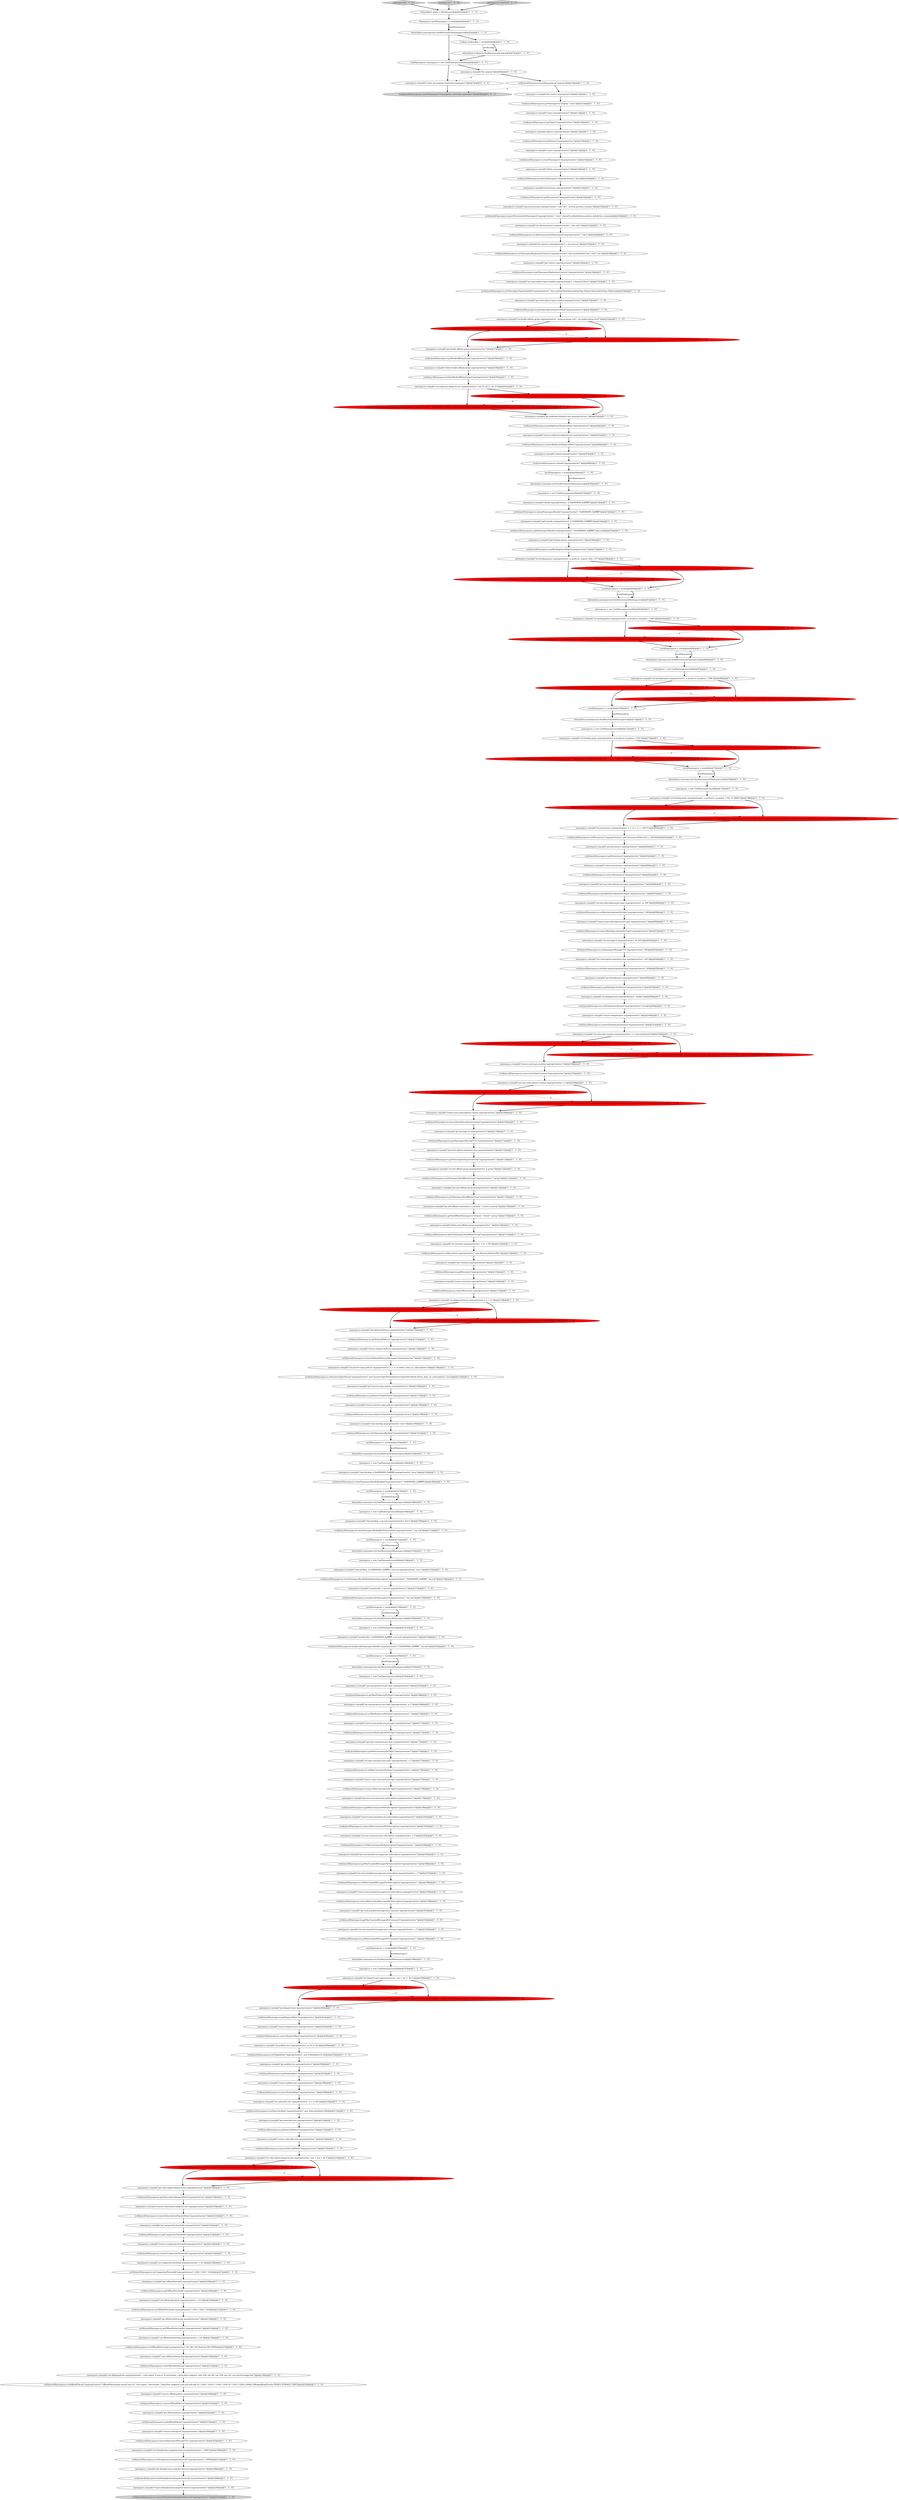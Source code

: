 digraph {
231 [style = filled, label = "verify(mockNamespaces).setCompactionThreshold(\"myprop/clust/ns1\",1024 * 1024 * 1024)@@@227@@@['1', '1', '0']", fillcolor = white, shape = ellipse image = "AAA0AAABBB1BBB"];
61 [style = filled, label = "verify(mockNamespaces).setAutoTopicCreation(\"myprop/clust/ns1\",new AutoTopicCreationOverride(true,TopicType.NON_PARTITIONED.toString(),null))@@@103@@@['1', '0', '0']", fillcolor = red, shape = ellipse image = "AAA1AAABBB1BBB"];
264 [style = filled, label = "verify(mockNamespaces).createNamespace(\"my-prop/my-cluster/my-namespace\")@@@8@@@['0', '0', '1']", fillcolor = lightgray, shape = ellipse image = "AAA0AAABBB3BBB"];
48 [style = filled, label = "verify(mockNamespaces).setBacklogQuota(\"myprop/clust/ns1\",new BacklogQuota(10 * 1024 * 1024,RetentionPolicy.producer_exception))@@@69@@@['1', '0', '0']", fillcolor = red, shape = ellipse image = "AAA1AAABBB1BBB"];
11 [style = filled, label = "verify(mockNamespaces).getMaxConsumersPerTopic(\"myprop/clust/ns1\")@@@174@@@['1', '1', '0']", fillcolor = white, shape = ellipse image = "AAA0AAABBB1BBB"];
112 [style = filled, label = "mockNamespaces = mock()@@@195@@@['1', '1', '0']", fillcolor = white, shape = ellipse image = "AAA0AAABBB1BBB"];
85 [style = filled, label = "namespaces.run(split(\"split-bundle myprop/clust/ns1 -b 0x00000000_0xffffffff\"))@@@54@@@['1', '1', '0']", fillcolor = white, shape = ellipse image = "AAA0AAABBB1BBB"];
185 [style = filled, label = "verify(mockNamespaces).getMaxConsumersPerSubscription(\"myprop/clust/ns1\")@@@180@@@['1', '1', '0']", fillcolor = white, shape = ellipse image = "AAA0AAABBB1BBB"];
132 [style = filled, label = "namespaces.run(split(\"set-deduplication myprop/clust/ns1 --enable\"))@@@98@@@['1', '1', '0']", fillcolor = white, shape = ellipse image = "AAA0AAABBB1BBB"];
32 [style = filled, label = "verify(mockNamespaces).setDispatchRate(\"myprop/clust/ns1\",new DispatchRate(-1,-1,2))@@@199@@@['1', '0', '0']", fillcolor = red, shape = ellipse image = "AAA1AAABBB1BBB"];
164 [style = filled, label = "namespaces = new CmdNamespaces(null)@@@149@@@['1', '1', '0']", fillcolor = white, shape = ellipse image = "AAA0AAABBB1BBB"];
222 [style = filled, label = "verify(mockNamespaces).getReplicatorDispatchRate(\"myprop/clust/ns1\")@@@44@@@['1', '1', '0']", fillcolor = white, shape = ellipse image = "AAA0AAABBB1BBB"];
220 [style = filled, label = "when(admin.namespaces()).thenReturn(mockNamespaces)@@@165@@@['1', '1', '0']", fillcolor = white, shape = ellipse image = "AAA0AAABBB1BBB"];
257 [style = filled, label = "verify(mockNamespaces).setBacklogQuota(\"myprop/clust/ns1\",BacklogQuota.builder().limitSize(10).retentionPolicy(RetentionPolicy.producer_request_hold).build())@@@59@@@['0', '1', '0']", fillcolor = red, shape = ellipse image = "AAA1AAABBB2BBB"];
107 [style = filled, label = "verify(mockNamespaces).getSubscribeRate(\"myprop/clust/ns1\")@@@213@@@['1', '1', '0']", fillcolor = white, shape = ellipse image = "AAA0AAABBB1BBB"];
201 [style = filled, label = "verify(mockNamespaces).setBookieAffinityGroup(\"myprop/clust/ns1\",new BookieAffinityGroupData(\"test1\",\"test2\"))@@@36@@@['1', '0', '0']", fillcolor = red, shape = ellipse image = "AAA1AAABBB1BBB"];
54 [style = filled, label = "namespaces.run(split(\"set-max-consumers-per-subscription myprop/clust/ns1 -c 3\"))@@@183@@@['1', '1', '0']", fillcolor = white, shape = ellipse image = "AAA0AAABBB1BBB"];
15 [style = filled, label = "namespaces = new CmdNamespaces(null)@@@166@@@['1', '1', '0']", fillcolor = white, shape = ellipse image = "AAA0AAABBB1BBB"];
131 [style = filled, label = "verify(mockNamespaces).setDeduplicationStatus(\"myprop/clust/ns1\",true)@@@99@@@['1', '1', '0']", fillcolor = white, shape = ellipse image = "AAA0AAABBB1BBB"];
70 [style = filled, label = "verify(mockNamespaces).getBacklogQuotaMap(\"myprop/clust/ns1\")@@@57@@@['1', '1', '0']", fillcolor = white, shape = ellipse image = "AAA0AAABBB1BBB"];
251 [style = filled, label = "verify(mockNamespaces).setBacklogQuota(\"myprop/clust/ns1\",BacklogQuota.builder().limitSize(10L * 1024 * 1024 * 1024).retentionPolicy(RetentionPolicy.producer_exception).build())@@@74@@@['0', '1', '0']", fillcolor = red, shape = ellipse image = "AAA1AAABBB2BBB"];
22 [style = filled, label = "when(admin.namespaces()).thenReturn(mockNamespaces)@@@148@@@['1', '1', '0']", fillcolor = white, shape = ellipse image = "AAA0AAABBB1BBB"];
227 [style = filled, label = "namespaces.run(split(\"unload myprop/clust/ns1\"))@@@47@@@['1', '1', '0']", fillcolor = white, shape = ellipse image = "AAA0AAABBB1BBB"];
236 [style = filled, label = "namespaces.run(split(\"remove-subscribe-rate myprop/clust/ns1\"))@@@214@@@['1', '1', '0']", fillcolor = white, shape = ellipse image = "AAA0AAABBB1BBB"];
181 [style = filled, label = "verify(mockNamespaces).getRetention(\"myprop/clust/ns1\")@@@125@@@['1', '1', '0']", fillcolor = white, shape = ellipse image = "AAA0AAABBB1BBB"];
49 [style = filled, label = "namespaces.run(split(\"clear-backlog -s my-sub myprop/clust/ns1 -force\"))@@@150@@@['1', '1', '0']", fillcolor = white, shape = ellipse image = "AAA0AAABBB1BBB"];
111 [style = filled, label = "namespaces.run(split(\"remove-max-producers-per-topic myprop/clust/ns1\"))@@@171@@@['1', '1', '0']", fillcolor = white, shape = ellipse image = "AAA0AAABBB1BBB"];
223 [style = filled, label = "namespaces.run(split(\"get-retention myprop/clust/ns1\"))@@@124@@@['1', '1', '0']", fillcolor = white, shape = ellipse image = "AAA0AAABBB1BBB"];
235 [style = filled, label = "namespaces = new CmdNamespaces(null)@@@197@@@['1', '1', '0']", fillcolor = white, shape = ellipse image = "AAA0AAABBB1BBB"];
240 [style = filled, label = "verify(mockNamespaces).getNamespaceReplicationClusters(\"myprop/clust/ns1\")@@@30@@@['1', '1', '0']", fillcolor = white, shape = ellipse image = "AAA0AAABBB1BBB"];
64 [style = filled, label = "namespaces.run(split(\"remove-retention myprop/clust/ns1\"))@@@126@@@['1', '1', '0']", fillcolor = white, shape = ellipse image = "AAA0AAABBB1BBB"];
38 [style = filled, label = "verify(mockNamespaces).getCompactionThreshold(\"myprop/clust/ns1\")@@@223@@@['1', '1', '0']", fillcolor = white, shape = ellipse image = "AAA0AAABBB1BBB"];
62 [style = filled, label = "when(admin.namespaces()).thenReturn(mockNamespaces)@@@143@@@['1', '1', '0']", fillcolor = white, shape = ellipse image = "AAA0AAABBB1BBB"];
161 [style = filled, label = "namespaces.run(split(\"remove-max-subscriptions-per-topic myprop/clust/ns1\"))@@@90@@@['1', '1', '0']", fillcolor = white, shape = ellipse image = "AAA0AAABBB1BBB"];
152 [style = filled, label = "verify(mockNamespaces).unsubscribeNamespace(\"myprop/clust/ns1\",\"my-sub\")@@@158@@@['1', '1', '0']", fillcolor = white, shape = ellipse image = "AAA0AAABBB1BBB"];
209 [style = filled, label = "verify(mockNamespaces).removeSubscriptionDispatchRate(\"myprop/clust/ns1\")@@@221@@@['1', '1', '0']", fillcolor = white, shape = ellipse image = "AAA0AAABBB1BBB"];
249 [style = filled, label = "mockNamespaces = mock()@@@49@@@['1', '1', '0']", fillcolor = white, shape = ellipse image = "AAA0AAABBB1BBB"];
108 [style = filled, label = "verify(mockNamespaces).clearNamespaceBundleBacklogForSubscription(\"myprop/clust/ns1\",\"0x80000000_0xffffffff\",\"my-sub\")@@@156@@@['1', '1', '0']", fillcolor = white, shape = ellipse image = "AAA0AAABBB1BBB"];
121 [style = filled, label = "namespaces = new CmdNamespaces(null)@@@154@@@['1', '1', '0']", fillcolor = white, shape = ellipse image = "AAA0AAABBB1BBB"];
40 [style = filled, label = "namespaces.run(split(\"remove-persistence myprop/clust/ns1\"))@@@84@@@['1', '1', '0']", fillcolor = white, shape = ellipse image = "AAA0AAABBB1BBB"];
27 [style = filled, label = "verify(mockNamespaces).getInactiveTopicPolicies(\"myprop/clust/ns1\")@@@137@@@['1', '1', '0']", fillcolor = white, shape = ellipse image = "AAA0AAABBB1BBB"];
169 [style = filled, label = "verify(mockNamespaces).removeAutoTopicCreation(\"myprop/clust/ns1\")@@@105@@@['1', '1', '0']", fillcolor = white, shape = ellipse image = "AAA0AAABBB1BBB"];
114 [style = filled, label = "verify(mockNamespaces).setOffloadDeleteLag(\"myprop/clust/ns1\",24 * 60 * 60,TimeUnit.SECONDS)@@@235@@@['1', '1', '0']", fillcolor = white, shape = ellipse image = "AAA0AAABBB1BBB"];
34 [style = filled, label = "verify(mockNamespaces).getMaxUnackedMessagesPerConsumer(\"myprop/clust/ns1\")@@@192@@@['1', '1', '0']", fillcolor = white, shape = ellipse image = "AAA0AAABBB1BBB"];
56 [style = filled, label = "namespaces.run(split(\"permissions myprop/clust/ns1\"))@@@21@@@['1', '1', '0']", fillcolor = white, shape = ellipse image = "AAA0AAABBB1BBB"];
28 [style = filled, label = "namespaces.run(split(\"get-delayed-delivery myprop/clust/ns1\"))@@@130@@@['1', '1', '0']", fillcolor = white, shape = ellipse image = "AAA0AAABBB1BBB"];
162 [style = filled, label = "verify(mockNamespaces).getPersistence(\"myprop/clust/ns1\")@@@83@@@['1', '1', '0']", fillcolor = white, shape = ellipse image = "AAA0AAABBB1BBB"];
46 [style = filled, label = "verify(mockNamespaces).getAntiAffinityNamespaces(\"dummy\",\"cluster\",\"group\")@@@119@@@['1', '1', '0']", fillcolor = white, shape = ellipse image = "AAA0AAABBB1BBB"];
165 [style = filled, label = "verify(mockNamespaces).getOffloadDeleteLagMs(\"myprop/clust/ns1\")@@@233@@@['1', '1', '0']", fillcolor = white, shape = ellipse image = "AAA0AAABBB1BBB"];
224 [style = filled, label = "namespaces.run(split(\"set-dispatch-rate myprop/clust/ns1 -md -1 -bd -1 -dt 2\"))@@@198@@@['1', '1', '0']", fillcolor = white, shape = ellipse image = "AAA0AAABBB1BBB"];
31 [style = filled, label = "namespaces.run(split(\"get-publish-rate myprop/clust/ns1\"))@@@206@@@['1', '1', '0']", fillcolor = white, shape = ellipse image = "AAA0AAABBB1BBB"];
5 [style = filled, label = "namespaces.run(split(\"set-anti-affinity-group myprop/clust/ns1 -g group\"))@@@114@@@['1', '1', '0']", fillcolor = white, shape = ellipse image = "AAA0AAABBB1BBB"];
53 [style = filled, label = "namespaces.run(split(\"set-offload-threshold myprop/clust/ns1 -s 1G\"))@@@230@@@['1', '1', '0']", fillcolor = white, shape = ellipse image = "AAA0AAABBB1BBB"];
136 [style = filled, label = "namespaces.run(split(\"set-max-consumers-per-topic myprop/clust/ns1 -c 2\"))@@@175@@@['1', '1', '0']", fillcolor = white, shape = ellipse image = "AAA0AAABBB1BBB"];
189 [style = filled, label = "namespaces.run(split(\"delete-bookie-affinity-group myprop/clust/ns1\"))@@@39@@@['1', '1', '0']", fillcolor = white, shape = ellipse image = "AAA0AAABBB1BBB"];
202 [style = filled, label = "namespaces.run(split(\"get-anti-affinity-namespaces -p dummy -c cluster -g group\"))@@@118@@@['1', '1', '0']", fillcolor = white, shape = ellipse image = "AAA0AAABBB1BBB"];
66 [style = filled, label = "namespaces.run(split(\"clear-backlog myprop/clust/ns1 -force\"))@@@140@@@['1', '1', '0']", fillcolor = white, shape = ellipse image = "AAA0AAABBB1BBB"];
184 [style = filled, label = "namespaces.run(split(\"set-offload-deletion-lag myprop/clust/ns1 -l 1d\"))@@@234@@@['1', '1', '0']", fillcolor = white, shape = ellipse image = "AAA0AAABBB1BBB"];
197 [style = filled, label = "namespaces.run(split(\"unload myprop/clust/ns1 -b 0x80000000_0xffffffff\"))@@@52@@@['1', '1', '0']", fillcolor = white, shape = ellipse image = "AAA0AAABBB1BBB"];
101 [style = filled, label = "when(admin.namespaces()).thenReturn(mockNamespaces)@@@196@@@['1', '1', '0']", fillcolor = white, shape = ellipse image = "AAA0AAABBB1BBB"];
199 [style = filled, label = "namespaces = new CmdNamespaces(null)@@@161@@@['1', '1', '0']", fillcolor = white, shape = ellipse image = "AAA0AAABBB1BBB"];
208 [style = filled, label = "namespaces.run(split(\"set-retention myprop/clust/ns1 -t 1h -s 1M\"))@@@122@@@['1', '1', '0']", fillcolor = white, shape = ellipse image = "AAA0AAABBB1BBB"];
47 [style = filled, label = "verify(mockNamespaces).setInactiveTopicPolicies(\"myprop/clust/ns1\",new InactiveTopicPolicies(InactiveTopicDeleteMode.delete_when_no_subscriptions,1,true))@@@135@@@['1', '1', '0']", fillcolor = white, shape = ellipse image = "AAA0AAABBB1BBB"];
129 [style = filled, label = "namespaces.run(split(\"set-compaction-threshold myprop/clust/ns1 -t 1G\"))@@@226@@@['1', '1', '0']", fillcolor = white, shape = ellipse image = "AAA0AAABBB1BBB"];
186 [style = filled, label = "namespaces.run(split(\"remove-offload-policies myprop/clust/ns1\"))@@@240@@@['1', '1', '0']", fillcolor = white, shape = ellipse image = "AAA0AAABBB1BBB"];
212 [style = filled, label = "namespaces.run(split(\"unsubscribe -s my-sub myprop/clust/ns1\"))@@@157@@@['1', '1', '0']", fillcolor = white, shape = ellipse image = "AAA0AAABBB1BBB"];
172 [style = filled, label = "mockNamespaces = mock()@@@147@@@['1', '1', '0']", fillcolor = white, shape = ellipse image = "AAA0AAABBB1BBB"];
175 [style = filled, label = "namespaces.run(split(\"get-inactive-topic-policies myprop/clust/ns1\"))@@@136@@@['1', '1', '0']", fillcolor = white, shape = ellipse image = "AAA0AAABBB1BBB"];
242 [style = filled, label = "verify(mockNamespaces).setAutoSubscriptionCreation(\"myprop/clust/ns1\",new AutoSubscriptionCreationOverride(true))@@@107@@@['1', '0', '0']", fillcolor = red, shape = ellipse image = "AAA1AAABBB1BBB"];
265 [style = filled, label = "namespaces.run(split(\"create my-prop/my-cluster/my-namespace\"))@@@7@@@['0', '0', '1']", fillcolor = white, shape = ellipse image = "AAA0AAABBB3BBB"];
118 [style = filled, label = "namespaces.run(split(\"set-backlog-quota myprop/clust/ns1 -p producer_exception -l 10K\"))@@@63@@@['1', '1', '0']", fillcolor = white, shape = ellipse image = "AAA0AAABBB1BBB"];
205 [style = filled, label = "verify(mockNamespaces).getBookieAffinityGroup(\"myprop/clust/ns1\")@@@38@@@['1', '1', '0']", fillcolor = white, shape = ellipse image = "AAA0AAABBB1BBB"];
170 [style = filled, label = "namespaces.run(split(\"list-cluster myprop/clust\"))@@@11@@@['1', '1', '0']", fillcolor = white, shape = ellipse image = "AAA0AAABBB1BBB"];
2 [style = filled, label = "verify(mockNamespaces).getSubscriptionDispatchRate(\"myprop/clust/ns1\")@@@219@@@['1', '1', '0']", fillcolor = white, shape = ellipse image = "AAA0AAABBB1BBB"];
193 [style = filled, label = "namespaces.run(split(\"revoke-permission myprop/clust/ns1 --role role1\"))@@@25@@@['1', '1', '0']", fillcolor = white, shape = ellipse image = "AAA0AAABBB1BBB"];
39 [style = filled, label = "namespaces = new CmdNamespaces(null)@@@72@@@['1', '1', '0']", fillcolor = white, shape = ellipse image = "AAA0AAABBB1BBB"];
122 [style = filled, label = "verify(mockNamespaces).setSubscribeRate(\"myprop/clust/ns1\",new SubscribeRate(2,60))@@@211@@@['1', '1', '0']", fillcolor = white, shape = ellipse image = "AAA0AAABBB1BBB"];
215 [style = filled, label = "verify(mockNamespaces).getOffloadPolicies(\"myprop/clust/ns1\")@@@243@@@['1', '1', '0']", fillcolor = white, shape = ellipse image = "AAA0AAABBB1BBB"];
219 [style = filled, label = "namespaces.run(split(\"get-subscription-dispatch-rate myprop/clust/ns1\"))@@@218@@@['1', '1', '0']", fillcolor = white, shape = ellipse image = "AAA0AAABBB1BBB"];
149 [style = filled, label = "verify(mockNamespaces).clearNamespaceBacklogForSubscription(\"myprop/clust/ns1\",\"my-sub\")@@@151@@@['1', '1', '0']", fillcolor = white, shape = ellipse image = "AAA0AAABBB1BBB"];
74 [style = filled, label = "namespaces.run(split(\"set-auto-subscription-creation myprop/clust/ns1 -e\"))@@@106@@@['1', '1', '0']", fillcolor = white, shape = ellipse image = "AAA0AAABBB1BBB"];
120 [style = filled, label = "namespaces.run(split(\"delete-anti-affinity-group myprop/clust/ns1 \"))@@@120@@@['1', '1', '0']", fillcolor = white, shape = ellipse image = "AAA0AAABBB1BBB"];
43 [style = filled, label = "verify(mockNamespaces).removePublishRate(\"myprop/clust/ns1\")@@@209@@@['1', '1', '0']", fillcolor = white, shape = ellipse image = "AAA0AAABBB1BBB"];
158 [style = filled, label = "namespaces.run(split(\"set-subscription-types-enabled myprop/clust/ns1 -t Shared,Failover\"))@@@31@@@['1', '1', '0']", fillcolor = white, shape = ellipse image = "AAA0AAABBB1BBB"];
179 [style = filled, label = "verify(mockNamespaces).clearNamespaceBacklog(\"myprop/clust/ns1\")@@@141@@@['1', '1', '0']", fillcolor = white, shape = ellipse image = "AAA0AAABBB1BBB"];
180 [style = filled, label = "namespaces.run(split(\"create myprop/clust/ns1\"))@@@17@@@['1', '1', '0']", fillcolor = white, shape = ellipse image = "AAA0AAABBB1BBB"];
244 [style = filled, label = "namespaces.run(split(\"set-replicator-dispatch-rate myprop/clust/ns1 -md 10 -bd 11 -dt 12\"))@@@41@@@['1', '1', '0']", fillcolor = white, shape = ellipse image = "AAA0AAABBB1BBB"];
148 [style = filled, label = "verify(mockNamespaces).getDispatchRate(\"myprop/clust/ns1\")@@@201@@@['1', '1', '0']", fillcolor = white, shape = ellipse image = "AAA0AAABBB1BBB"];
69 [style = filled, label = "namespaces.run(split(\"clear-offload-deletion-lag myprop/clust/ns1\"))@@@236@@@['1', '1', '0']", fillcolor = white, shape = ellipse image = "AAA0AAABBB1BBB"];
95 [style = filled, label = "namespaces.run(split(\"remove-compaction-threshold myprop/clust/ns1\"))@@@224@@@['1', '1', '0']", fillcolor = white, shape = ellipse image = "AAA0AAABBB1BBB"];
150 [style = filled, label = "verify(mockNamespaces).getOffloadThreshold(\"myprop/clust/ns1\")@@@229@@@['1', '1', '0']", fillcolor = white, shape = ellipse image = "AAA0AAABBB1BBB"];
98 [style = filled, label = "namespaces.run(split(\"set-publish-rate myprop/clust/ns1 -m 10 -b 20\"))@@@204@@@['1', '1', '0']", fillcolor = white, shape = ellipse image = "AAA0AAABBB1BBB"];
256 [style = filled, label = "namespaces['0', '1', '0']", fillcolor = lightgray, shape = diamond image = "AAA0AAABBB2BBB"];
96 [style = filled, label = "namespaces.run(split(\"get-message-ttl myprop/clust/ns1\"))@@@110@@@['1', '1', '0']", fillcolor = white, shape = ellipse image = "AAA0AAABBB1BBB"];
247 [style = filled, label = "namespaces.run(split(\"set-backlog-quota myprop/clust/ns1 -p producer_request_hold -l 10\"))@@@58@@@['1', '1', '0']", fillcolor = white, shape = ellipse image = "AAA0AAABBB1BBB"];
127 [style = filled, label = "verify(mockNamespaces).removeDeduplicationSnapshotInterval(\"myprop/clust/ns1\")@@@251@@@['1', '1', '0']", fillcolor = lightgray, shape = ellipse image = "AAA0AAABBB1BBB"];
233 [style = filled, label = "mockNamespaces = mock()@@@75@@@['1', '1', '0']", fillcolor = white, shape = ellipse image = "AAA0AAABBB1BBB"];
123 [style = filled, label = "verify(mockNamespaces).setSubscriptionTypesEnabled(\"myprop/clust/ns1\",Sets.newHashSet(SubscriptionType.Shared,SubscriptionType.Failover))@@@32@@@['1', '1', '0']", fillcolor = white, shape = ellipse image = "AAA0AAABBB1BBB"];
221 [style = filled, label = "verify(mockNamespaces).setMaxUnackedMessagesPerSubscription(\"myprop/clust/ns1\",3)@@@188@@@['1', '1', '0']", fillcolor = white, shape = ellipse image = "AAA0AAABBB1BBB"];
84 [style = filled, label = "namespaces.run(split(\"get-offload-threshold myprop/clust/ns1\"))@@@228@@@['1', '1', '0']", fillcolor = white, shape = ellipse image = "AAA0AAABBB1BBB"];
237 [style = filled, label = "namespaces.run(split(\"set-backlog-quota myprop/clust/ns1 -p producer_exception -l 10G -lt 10000\"))@@@78@@@['1', '1', '0']", fillcolor = white, shape = ellipse image = "AAA0AAABBB1BBB"];
248 [style = filled, label = "verify(mockNamespaces).setSubscriptionDispatchRate(\"myprop/clust/ns1\",new DispatchRate(-1,-1,2))@@@217@@@['1', '0', '0']", fillcolor = red, shape = ellipse image = "AAA1AAABBB1BBB"];
171 [style = filled, label = "verify(mockNamespaces).getTopics(\"myprop/clust/ns1\")@@@14@@@['1', '1', '0']", fillcolor = white, shape = ellipse image = "AAA0AAABBB1BBB"];
13 [style = filled, label = "verify(mockNamespaces).removeReplicatorDispatchRate(\"myprop/clust/ns1\")@@@46@@@['1', '1', '0']", fillcolor = white, shape = ellipse image = "AAA0AAABBB1BBB"];
65 [style = filled, label = "namespaces.run(split(\"set-inactive-topic-policies myprop/clust/ns1 -e -t 1s -m delete_when_no_subscriptions\"))@@@134@@@['1', '1', '0']", fillcolor = white, shape = ellipse image = "AAA0AAABBB1BBB"];
261 [style = filled, label = "verify(mockNamespaces).setReplicatorDispatchRate(\"myprop/clust/ns1\",DispatchRate.builder().dispatchThrottlingRateInMsg(10).dispatchThrottlingRateInByte(11).ratePeriodInSecond(12).build())@@@42@@@['0', '1', '0']", fillcolor = red, shape = ellipse image = "AAA1AAABBB2BBB"];
151 [style = filled, label = "when(admin.namespaces()).thenReturn(mockNamespaces)@@@66@@@['1', '1', '0']", fillcolor = white, shape = ellipse image = "AAA0AAABBB1BBB"];
37 [style = filled, label = "verify(mockNamespaces).unsubscribeNamespaceBundle(\"myprop/clust/ns1\",\"0x80000000_0xffffffff\",\"my-sub\")@@@163@@@['1', '1', '0']", fillcolor = white, shape = ellipse image = "AAA0AAABBB1BBB"];
100 [style = filled, label = "namespaces.run(split(\"set-subscription-expiration-time myprop/clust/ns1 -t 60\"))@@@94@@@['1', '1', '0']", fillcolor = white, shape = ellipse image = "AAA0AAABBB1BBB"];
126 [style = filled, label = "namespaces.run(split(\"get-offload-policies myprop/clust/ns1\"))@@@242@@@['1', '1', '0']", fillcolor = white, shape = ellipse image = "AAA0AAABBB1BBB"];
194 [style = filled, label = "mockNamespaces = mock()@@@65@@@['1', '1', '0']", fillcolor = white, shape = ellipse image = "AAA0AAABBB1BBB"];
125 [style = filled, label = "namespaces.run(split(\"set-max-subscriptions-per-topic myprop/clust/ns1 -m 300\"))@@@88@@@['1', '1', '0']", fillcolor = white, shape = ellipse image = "AAA0AAABBB1BBB"];
225 [style = filled, label = "namespaces.run(split(\"set-backlog-quota myprop/clust/ns1 -p producer_exception -l 10G\"))@@@73@@@['1', '1', '0']", fillcolor = white, shape = ellipse image = "AAA0AAABBB1BBB"];
163 [style = filled, label = "namespaces.run(split(\"set-bookie-affinity-group myprop/clust/ns1 --primary-group test1 --secondary-group test2\"))@@@35@@@['1', '1', '0']", fillcolor = white, shape = ellipse image = "AAA0AAABBB1BBB"];
259 [style = filled, label = "verify(mockNamespaces).setBacklogQuota(\"myprop/clust/ns1\",BacklogQuota.builder().limitSize(10 * 1024 * 1024).retentionPolicy(RetentionPolicy.producer_exception).build())@@@69@@@['0', '1', '0']", fillcolor = red, shape = ellipse image = "AAA1AAABBB2BBB"];
6 [style = filled, label = "verify(mockNamespaces).clearOffloadDeleteLag(\"myprop/clust/ns1\")@@@237@@@['1', '1', '0']", fillcolor = white, shape = ellipse image = "AAA0AAABBB1BBB"];
159 [style = filled, label = "namespaces.run(split(\"get-anti-affinity-group myprop/clust/ns1\"))@@@116@@@['1', '1', '0']", fillcolor = white, shape = ellipse image = "AAA0AAABBB1BBB"];
153 [style = filled, label = "namespaces.run(split(\"set-deduplication-snapshot-interval myprop/clust/ns1 -i 1000\"))@@@246@@@['1', '1', '0']", fillcolor = white, shape = ellipse image = "AAA0AAABBB1BBB"];
183 [style = filled, label = "namespaces.run(split(\"get-max-unacked-messages-per-consumer myprop/clust/ns1\"))@@@191@@@['1', '1', '0']", fillcolor = white, shape = ellipse image = "AAA0AAABBB1BBB"];
203 [style = filled, label = "verify(mockNamespaces).setMaxConsumersPerSubscription(\"myprop/clust/ns1\",3)@@@184@@@['1', '1', '0']", fillcolor = white, shape = ellipse image = "AAA0AAABBB1BBB"];
59 [style = filled, label = "namespaces.run(split(\"grant-permission myprop/clust/ns1 --role role1 --actions produce,consume\"))@@@23@@@['1', '1', '0']", fillcolor = white, shape = ellipse image = "AAA0AAABBB1BBB"];
166 [style = filled, label = "verify(mockNamespaces).removeDispatchRate(\"myprop/clust/ns1\")@@@203@@@['1', '1', '0']", fillcolor = white, shape = ellipse image = "AAA0AAABBB1BBB"];
63 [style = filled, label = "verify(mockNamespaces).getPublishRate(\"myprop/clust/ns1\")@@@207@@@['1', '1', '0']", fillcolor = white, shape = ellipse image = "AAA0AAABBB1BBB"];
81 [style = filled, label = "namespaces.run(split(\"remove-message-ttl myprop/clust/ns1\"))@@@244@@@['1', '1', '0']", fillcolor = white, shape = ellipse image = "AAA0AAABBB1BBB"];
173 [style = filled, label = "namespaces.run(split(\"get-replicator-dispatch-rate myprop/clust/ns1\"))@@@43@@@['1', '1', '0']", fillcolor = white, shape = ellipse image = "AAA0AAABBB1BBB"];
196 [style = filled, label = "verify(mockNamespaces).setMaxConsumersPerTopic(\"myprop/clust/ns1\",2)@@@176@@@['1', '1', '0']", fillcolor = white, shape = ellipse image = "AAA0AAABBB1BBB"];
73 [style = filled, label = "verify(mockNamespaces).getPolicies(\"myprop/clust/ns1\")@@@16@@@['1', '1', '0']", fillcolor = white, shape = ellipse image = "AAA0AAABBB1BBB"];
190 [style = filled, label = "verify(mockNamespaces).setDelayedDeliveryMessages(\"myprop/clust/ns1\",new DelayedDeliveryPolicies(1000,true))@@@129@@@['1', '0', '0']", fillcolor = red, shape = ellipse image = "AAA1AAABBB1BBB"];
207 [style = filled, label = "verify(mockNamespaces).setPersistence(\"myprop/clust/ns1\",new PersistencePolicies(2,1,1,100.0d))@@@81@@@['1', '1', '0']", fillcolor = white, shape = ellipse image = "AAA0AAABBB1BBB"];
115 [style = filled, label = "namespaces.run(split(\"get-dispatch-rate myprop/clust/ns1\"))@@@200@@@['1', '1', '0']", fillcolor = white, shape = ellipse image = "AAA0AAABBB1BBB"];
3 [style = filled, label = "namespaces.run(split(\"get-max-unacked-messages-per-subscription myprop/clust/ns1\"))@@@185@@@['1', '1', '0']", fillcolor = white, shape = ellipse image = "AAA0AAABBB1BBB"];
113 [style = filled, label = "namespaces.run(split(\"get-offload-deletion-lag myprop/clust/ns1\"))@@@232@@@['1', '1', '0']", fillcolor = white, shape = ellipse image = "AAA0AAABBB1BBB"];
252 [style = filled, label = "verify(mockNamespaces).setAutoSubscriptionCreation(\"myprop/clust/ns1\",AutoSubscriptionCreationOverride.builder().allowAutoSubscriptionCreation(true).build())@@@107@@@['0', '1', '0']", fillcolor = red, shape = ellipse image = "AAA1AAABBB2BBB"];
187 [style = filled, label = "namespaces = new CmdNamespaces(null)@@@51@@@['1', '1', '0']", fillcolor = white, shape = ellipse image = "AAA0AAABBB1BBB"];
60 [style = filled, label = "verify(mockNamespaces).getDeduplicationStatus(\"myprop/clust/ns1\")@@@97@@@['1', '1', '0']", fillcolor = white, shape = ellipse image = "AAA0AAABBB1BBB"];
78 [style = filled, label = "namespaces.run(split(\"set-subscription-dispatch-rate myprop/clust/ns1 -md -1 -bd -1 -dt 2\"))@@@216@@@['1', '1', '0']", fillcolor = white, shape = ellipse image = "AAA0AAABBB1BBB"];
55 [style = filled, label = "when(admin.namespaces()).thenReturn(mockNamespaces)@@@153@@@['1', '1', '0']", fillcolor = white, shape = ellipse image = "AAA0AAABBB1BBB"];
134 [style = filled, label = "namespaces['1', '0', '0']", fillcolor = lightgray, shape = diamond image = "AAA0AAABBB1BBB"];
19 [style = filled, label = "verify(mockNamespaces).getMaxSubscriptionsPerTopic(\"myprop/clust/ns1\")@@@87@@@['1', '1', '0']", fillcolor = white, shape = ellipse image = "AAA0AAABBB1BBB"];
87 [style = filled, label = "verify(mockNamespaces).removeOffloadPolicies(\"myprop/clust/ns1\")@@@241@@@['1', '1', '0']", fillcolor = white, shape = ellipse image = "AAA0AAABBB1BBB"];
263 [style = filled, label = "namespacesCreateV1['0', '0', '1']", fillcolor = lightgray, shape = diamond image = "AAA0AAABBB3BBB"];
228 [style = filled, label = "namespaces.run(split(\"set-message-ttl myprop/clust/ns1 -ttl 300\"))@@@92@@@['1', '1', '0']", fillcolor = white, shape = ellipse image = "AAA0AAABBB1BBB"];
21 [style = filled, label = "verify(mockNamespaces).setBacklogQuota(\"myprop/clust/ns1\",new BacklogQuota(10l * 1024 * 1024 * 1024,10000,RetentionPolicy.producer_exception))@@@79@@@['1', '0', '0']", fillcolor = red, shape = ellipse image = "AAA1AAABBB1BBB"];
210 [style = filled, label = "namespaces.run(split(\"remove-deduplication-snapshot-interval myprop/clust/ns1\"))@@@250@@@['1', '1', '0']", fillcolor = white, shape = ellipse image = "AAA0AAABBB1BBB"];
45 [style = filled, label = "mockNamespaces = mock()@@@70@@@['1', '1', '0']", fillcolor = white, shape = ellipse image = "AAA0AAABBB1BBB"];
229 [style = filled, label = "when(admin.namespaces()).thenReturn(mockNamespaces)@@@50@@@['1', '1', '0']", fillcolor = white, shape = ellipse image = "AAA0AAABBB1BBB"];
135 [style = filled, label = "verify(mockNamespaces).setSubscriptionExpirationTime(\"myprop/clust/ns1\",60)@@@95@@@['1', '1', '0']", fillcolor = white, shape = ellipse image = "AAA0AAABBB1BBB"];
91 [style = filled, label = "namespaces.run(split(\"get-max-consumers-per-topic myprop/clust/ns1\"))@@@173@@@['1', '1', '0']", fillcolor = white, shape = ellipse image = "AAA0AAABBB1BBB"];
36 [style = filled, label = "verify(mockNamespaces).getMaxProducersPerTopic(\"myprop/clust/ns1\")@@@168@@@['1', '1', '0']", fillcolor = white, shape = ellipse image = "AAA0AAABBB1BBB"];
139 [style = filled, label = "namespaces.run(split(\"policies myprop/clust/ns1\"))@@@15@@@['1', '1', '0']", fillcolor = white, shape = ellipse image = "AAA0AAABBB1BBB"];
89 [style = filled, label = "verify(mockNamespaces).deleteNamespaceAntiAffinityGroup(\"myprop/clust/ns1\")@@@121@@@['1', '1', '0']", fillcolor = white, shape = ellipse image = "AAA0AAABBB1BBB"];
238 [style = filled, label = "verify(mockNamespaces).removeMaxSubscriptionsPerTopic(\"myprop/clust/ns1\")@@@91@@@['1', '1', '0']", fillcolor = white, shape = ellipse image = "AAA0AAABBB1BBB"];
204 [style = filled, label = "verify(mockNamespaces).getNamespaceAntiAffinityGroup(\"myprop/clust/ns1\")@@@117@@@['1', '1', '0']", fillcolor = white, shape = ellipse image = "AAA0AAABBB1BBB"];
93 [style = filled, label = "verify(mockNamespaces).getNamespaces(\"myprop\",\"clust\")@@@12@@@['1', '1', '0']", fillcolor = white, shape = ellipse image = "AAA0AAABBB1BBB"];
104 [style = filled, label = "namespaces = new CmdNamespaces(null)@@@144@@@['1', '1', '0']", fillcolor = white, shape = ellipse image = "AAA0AAABBB1BBB"];
75 [style = filled, label = "namespaces.run(split(\"remove-publish-rate myprop/clust/ns1\"))@@@208@@@['1', '1', '0']", fillcolor = white, shape = ellipse image = "AAA0AAABBB1BBB"];
8 [style = filled, label = "verify(mockNamespaces).setRetention(\"myprop/clust/ns1\",new RetentionPolicies(60,1))@@@123@@@['1', '1', '0']", fillcolor = white, shape = ellipse image = "AAA0AAABBB1BBB"];
72 [style = filled, label = "namespaces.run(split(\"get-persistence myprop/clust/ns1\"))@@@82@@@['1', '1', '0']", fillcolor = white, shape = ellipse image = "AAA0AAABBB1BBB"];
7 [style = filled, label = "namespaces.run(split(\"set-auto-topic-creation myprop/clust/ns1 -e -t non-partitioned\"))@@@102@@@['1', '1', '0']", fillcolor = white, shape = ellipse image = "AAA0AAABBB1BBB"];
1 [style = filled, label = "namespaces.run(split(\"get-max-subscriptions-per-topic myprop/clust/ns1\"))@@@86@@@['1', '1', '0']", fillcolor = white, shape = ellipse image = "AAA0AAABBB1BBB"];
144 [style = filled, label = "namespaces.run(split(\"get-deduplication myprop/clust/ns1\"))@@@96@@@['1', '1', '0']", fillcolor = white, shape = ellipse image = "AAA0AAABBB1BBB"];
29 [style = filled, label = "namespaces.run(split(\"set-clusters myprop/clust/ns1 -c use,usw,usc\"))@@@27@@@['1', '1', '0']", fillcolor = white, shape = ellipse image = "AAA0AAABBB1BBB"];
255 [style = filled, label = "verify(mockNamespaces).setBacklogQuota(\"myprop/clust/ns1\",BacklogQuota.builder().limitSize(10 * 1024).retentionPolicy(RetentionPolicy.producer_exception).build())@@@64@@@['0', '1', '0']", fillcolor = red, shape = ellipse image = "AAA1AAABBB2BBB"];
262 [style = filled, label = "verify(mockNamespaces).setBacklogQuota(\"myprop/clust/ns1\",BacklogQuota.builder().limitSize(10l * 1024 * 1024 * 1024).limitTime(10000).retentionPolicy(RetentionPolicy.producer_exception).build())@@@79@@@['0', '1', '0']", fillcolor = red, shape = ellipse image = "AAA1AAABBB2BBB"];
99 [style = filled, label = "namespaces.run(split(\"get-subscription-expiration-time myprop/clust/ns1\"))@@@112@@@['1', '1', '0']", fillcolor = white, shape = ellipse image = "AAA0AAABBB1BBB"];
57 [style = filled, label = "verify(mockNamespaces).setNamespaceMessageTTL(\"myprop/clust/ns1\",300)@@@93@@@['1', '1', '0']", fillcolor = white, shape = ellipse image = "AAA0AAABBB1BBB"];
103 [style = filled, label = "verify(mockNamespaces).unload(\"myprop/clust/ns1\")@@@48@@@['1', '1', '0']", fillcolor = white, shape = ellipse image = "AAA0AAABBB1BBB"];
44 [style = filled, label = "namespaces.run(split(\"remove-subscription-dispatch-rate myprop/clust/ns1\"))@@@220@@@['1', '1', '0']", fillcolor = white, shape = ellipse image = "AAA0AAABBB1BBB"];
258 [style = filled, label = "verify(mockNamespaces).setDelayedDeliveryMessages(\"myprop/clust/ns1\",DelayedDeliveryPolicies.builder().tickTime(1000).active(true).build())@@@129@@@['0', '1', '0']", fillcolor = red, shape = ellipse image = "AAA1AAABBB2BBB"];
110 [style = filled, label = "namespaces.run(split(\"set-persistence myprop/clust/ns1 -e 2 -w 1 -a 1 -r 100.0\"))@@@80@@@['1', '1', '0']", fillcolor = white, shape = ellipse image = "AAA0AAABBB1BBB"];
30 [style = filled, label = "CmdNamespaces namespaces = new CmdNamespaces(null)@@@6@@@['1', '1', '1']", fillcolor = white, shape = ellipse image = "AAA0AAABBB1BBB"];
119 [style = filled, label = "when(admin.namespaces()).thenReturn(mockNamespaces)@@@71@@@['1', '1', '0']", fillcolor = white, shape = ellipse image = "AAA0AAABBB1BBB"];
182 [style = filled, label = "namespaces.run(split(\"get-clusters myprop/clust/ns1\"))@@@29@@@['1', '1', '0']", fillcolor = white, shape = ellipse image = "AAA0AAABBB1BBB"];
213 [style = filled, label = "namespaces.run(split(\"set-offload-policies myprop/clust/ns1 -r test-region -d aws-s3 -b test-bucket -e http://test.endpoint -mbs 32M -rbs 5M -oat 10M -oae 10s -orp tiered-storage-first\"))@@@238@@@['1', '1', '0']", fillcolor = white, shape = ellipse image = "AAA0AAABBB1BBB"];
77 [style = filled, label = "namespaces.run(split(\"set-max-unacked-messages-per-consumer myprop/clust/ns1 -c 3\"))@@@193@@@['1', '1', '0']", fillcolor = white, shape = ellipse image = "AAA0AAABBB1BBB"];
12 [style = filled, label = "verify(mockNamespaces).createNamespace(\"myprop/clust/ns1\")@@@18@@@['1', '1', '0']", fillcolor = white, shape = ellipse image = "AAA0AAABBB1BBB"];
41 [style = filled, label = "namespaces.run(split(\"remove-auto-subscription-creation myprop/clust/ns1\"))@@@108@@@['1', '1', '0']", fillcolor = white, shape = ellipse image = "AAA0AAABBB1BBB"];
42 [style = filled, label = "verify(mockNamespaces).setReplicatorDispatchRate(\"myprop/clust/ns1\",new DispatchRate(10,11,12))@@@42@@@['1', '0', '0']", fillcolor = red, shape = ellipse image = "AAA1AAABBB1BBB"];
156 [style = filled, label = "when(admin.namespaces()).thenReturn(mockNamespaces)@@@61@@@['1', '1', '0']", fillcolor = white, shape = ellipse image = "AAA0AAABBB1BBB"];
124 [style = filled, label = "verify(mockNamespaces).removeMaxProducersPerTopic(\"myprop/clust/ns1\")@@@172@@@['1', '1', '0']", fillcolor = white, shape = ellipse image = "AAA0AAABBB1BBB"];
4 [style = filled, label = "namespaces = new CmdNamespaces(null)@@@67@@@['1', '1', '0']", fillcolor = white, shape = ellipse image = "AAA0AAABBB1BBB"];
167 [style = filled, label = "namespaces.run(split(\"remove-dispatch-rate myprop/clust/ns1\"))@@@202@@@['1', '1', '0']", fillcolor = white, shape = ellipse image = "AAA0AAABBB1BBB"];
218 [style = filled, label = "mockNamespaces = mock()@@@60@@@['1', '1', '0']", fillcolor = white, shape = ellipse image = "AAA0AAABBB1BBB"];
102 [style = filled, label = "verify(mockNamespaces).grantPermissionOnNamespace(\"myprop/clust/ns1\",\"role1\",EnumSet.of(AuthAction.produce,AuthAction.consume))@@@24@@@['1', '1', '0']", fillcolor = white, shape = ellipse image = "AAA0AAABBB1BBB"];
232 [style = filled, label = "verify(mockNamespaces).setBacklogQuota(\"myprop/clust/ns1\",new BacklogQuota(10,RetentionPolicy.producer_request_hold))@@@59@@@['1', '0', '0']", fillcolor = red, shape = ellipse image = "AAA1AAABBB1BBB"];
116 [style = filled, label = "verify(mockNamespaces).deleteNamespace(\"myprop/clust/ns1\",false)@@@20@@@['1', '1', '0']", fillcolor = white, shape = ellipse image = "AAA0AAABBB1BBB"];
138 [style = filled, label = "namespaces.run(split(\"get-subscription-types-enabled myprop/clust/ns1\"))@@@33@@@['1', '1', '0']", fillcolor = white, shape = ellipse image = "AAA0AAABBB1BBB"];
83 [style = filled, label = "namespaces.run(split(\"get-max-consumers-per-subscription myprop/clust/ns1\"))@@@179@@@['1', '1', '0']", fillcolor = white, shape = ellipse image = "AAA0AAABBB1BBB"];
226 [style = filled, label = "verify(mockNamespaces).splitNamespaceBundle(\"myprop/clust/ns1\",\"0x00000000_0xffffffff\",false,null)@@@55@@@['1', '1', '0']", fillcolor = white, shape = ellipse image = "AAA0AAABBB1BBB"];
0 [style = filled, label = "mockNamespaces = mock()@@@142@@@['1', '1', '0']", fillcolor = white, shape = ellipse image = "AAA0AAABBB1BBB"];
168 [style = filled, label = "namespaces.run(split(\"remove-replicator-dispatch-rate myprop/clust/ns1\"))@@@45@@@['1', '1', '0']", fillcolor = white, shape = ellipse image = "AAA0AAABBB1BBB"];
35 [style = filled, label = "verify(mockNamespaces).setBacklogQuota(\"myprop/clust/ns1\",new BacklogQuota(10 * 1024,RetentionPolicy.producer_exception))@@@64@@@['1', '0', '0']", fillcolor = red, shape = ellipse image = "AAA1AAABBB1BBB"];
145 [style = filled, label = "verify(mockNamespaces).removeNamespaceMessageTTL(\"myprop/clust/ns1\")@@@245@@@['1', '1', '0']", fillcolor = white, shape = ellipse image = "AAA0AAABBB1BBB"];
191 [style = filled, label = "verify(mockNamespaces).setNamespaceAntiAffinityGroup(\"myprop/clust/ns1\",\"group\")@@@115@@@['1', '1', '0']", fillcolor = white, shape = ellipse image = "AAA0AAABBB1BBB"];
147 [style = filled, label = "namespaces.run(split(\"remove-max-consumers-per-topic myprop/clust/ns1\"))@@@177@@@['1', '1', '0']", fillcolor = white, shape = ellipse image = "AAA0AAABBB1BBB"];
80 [style = filled, label = "verify(mockNamespaces).revokePermissionsOnNamespace(\"myprop/clust/ns1\",\"role1\")@@@26@@@['1', '1', '0']", fillcolor = white, shape = ellipse image = "AAA0AAABBB1BBB"];
234 [style = filled, label = "verify(mockNamespaces).setPublishRate(\"myprop/clust/ns1\",new PublishRate(10,20))@@@205@@@['1', '1', '0']", fillcolor = white, shape = ellipse image = "AAA0AAABBB1BBB"];
241 [style = filled, label = "namespaces.run(split(\"clear-backlog -b 0x80000000_0xffffffff myprop/clust/ns1 -force\"))@@@145@@@['1', '1', '0']", fillcolor = white, shape = ellipse image = "AAA0AAABBB1BBB"];
230 [style = filled, label = "verify(mockNamespaces).getPermissions(\"myprop/clust/ns1\")@@@22@@@['1', '1', '0']", fillcolor = white, shape = ellipse image = "AAA0AAABBB1BBB"];
25 [style = filled, label = "namespaces.run(split(\"remove-deduplication myprop/clust/ns1\"))@@@100@@@['1', '1', '0']", fillcolor = white, shape = ellipse image = "AAA0AAABBB1BBB"];
140 [style = filled, label = "namespaces.run(split(\"get-backlog-quotas myprop/clust/ns1\"))@@@56@@@['1', '1', '0']", fillcolor = white, shape = ellipse image = "AAA0AAABBB1BBB"];
245 [style = filled, label = "verify(mockNamespaces).removeAutoSubscriptionCreation(\"myprop/clust/ns1\")@@@109@@@['1', '1', '0']", fillcolor = white, shape = ellipse image = "AAA0AAABBB1BBB"];
82 [style = filled, label = "namespaces.run(split(\"set-max-producers-per-topic myprop/clust/ns1 -p 1\"))@@@169@@@['1', '1', '0']", fillcolor = white, shape = ellipse image = "AAA0AAABBB1BBB"];
79 [style = filled, label = "namespaces.run(split(\"get-bookie-affinity-group myprop/clust/ns1\"))@@@37@@@['1', '1', '0']", fillcolor = white, shape = ellipse image = "AAA0AAABBB1BBB"];
176 [style = filled, label = "verify(mockNamespaces).removeCompactionThreshold(\"myprop/clust/ns1\")@@@225@@@['1', '1', '0']", fillcolor = white, shape = ellipse image = "AAA0AAABBB1BBB"];
51 [style = filled, label = "verify(mockNamespaces).setDeduplicationSnapshotInterval(\"myprop/clust/ns1\",1000)@@@247@@@['1', '1', '0']", fillcolor = white, shape = ellipse image = "AAA0AAABBB1BBB"];
16 [style = filled, label = "verify(mockNamespaces).removeDelayedDeliveryMessages(\"myprop/clust/ns1\")@@@133@@@['1', '1', '0']", fillcolor = white, shape = ellipse image = "AAA0AAABBB1BBB"];
17 [style = filled, label = "namespaces.run(split(\"set-max-unacked-messages-per-subscription myprop/clust/ns1 -c 3\"))@@@187@@@['1', '1', '0']", fillcolor = white, shape = ellipse image = "AAA0AAABBB1BBB"];
141 [style = filled, label = "verify(mockNamespaces).removeSubscribeRate(\"myprop/clust/ns1\")@@@215@@@['1', '1', '0']", fillcolor = white, shape = ellipse image = "AAA0AAABBB1BBB"];
67 [style = filled, label = "namespaces = new CmdNamespaces(null)@@@62@@@['1', '1', '0']", fillcolor = white, shape = ellipse image = "AAA0AAABBB1BBB"];
253 [style = filled, label = "verify(mockNamespaces).setBookieAffinityGroup(\"myprop/clust/ns1\",BookieAffinityGroupData.builder().bookkeeperAffinityGroupPrimary(\"test1\").bookkeeperAffinityGroupSecondary(\"test2\").build())@@@36@@@['0', '1', '0']", fillcolor = red, shape = ellipse image = "AAA1AAABBB2BBB"];
105 [style = filled, label = "verify(mockNamespaces).getDelayedDelivery(\"myprop/clust/ns1\")@@@131@@@['1', '1', '0']", fillcolor = white, shape = ellipse image = "AAA0AAABBB1BBB"];
154 [style = filled, label = "PulsarAdmin admin = Mockito.mock()@@@3@@@['1', '1', '1']", fillcolor = white, shape = ellipse image = "AAA0AAABBB1BBB"];
106 [style = filled, label = "namespaces.run(split(\"set-backlog-quota myprop/clust/ns1 -p producer_exception -l 10M\"))@@@68@@@['1', '1', '0']", fillcolor = white, shape = ellipse image = "AAA0AAABBB1BBB"];
50 [style = filled, label = "verify(mockNamespaces).removePersistence(\"myprop/clust/ns1\")@@@85@@@['1', '1', '0']", fillcolor = white, shape = ellipse image = "AAA0AAABBB1BBB"];
20 [style = filled, label = "verify(mockNamespaces).unloadNamespaceBundle(\"myprop/clust/ns1\",\"0x80000000_0xffffffff\")@@@53@@@['1', '1', '0']", fillcolor = white, shape = ellipse image = "AAA0AAABBB1BBB"];
88 [style = filled, label = "namespaces.run(split(\"delete myprop/clust/ns1\"))@@@19@@@['1', '1', '0']", fillcolor = white, shape = ellipse image = "AAA0AAABBB1BBB"];
52 [style = filled, label = "namespaces.run(split(\"set-subscribe-rate myprop/clust/ns1 -sr 2 -st 60\"))@@@210@@@['1', '1', '0']", fillcolor = white, shape = ellipse image = "AAA0AAABBB1BBB"];
97 [style = filled, label = "namespaces.run(split(\"remove-auto-topic-creation myprop/clust/ns1\"))@@@104@@@['1', '1', '0']", fillcolor = white, shape = ellipse image = "AAA0AAABBB1BBB"];
178 [style = filled, label = "when(admin.lookups()).thenReturn(mockLookup)@@@7@@@['1', '1', '0']", fillcolor = white, shape = ellipse image = "AAA0AAABBB1BBB"];
130 [style = filled, label = "verify(mockNamespaces).removeRetention(\"myprop/clust/ns1\")@@@127@@@['1', '1', '0']", fillcolor = white, shape = ellipse image = "AAA0AAABBB1BBB"];
239 [style = filled, label = "verify(mockNamespaces).removeDeduplicationStatus(\"myprop/clust/ns1\")@@@101@@@['1', '1', '0']", fillcolor = white, shape = ellipse image = "AAA0AAABBB1BBB"];
18 [style = filled, label = "namespaces.run(split(\"list myprop\"))@@@9@@@['1', '1', '0']", fillcolor = white, shape = ellipse image = "AAA0AAABBB1BBB"];
160 [style = filled, label = "namespaces.run(split(\"remove-delayed-delivery myprop/clust/ns1\"))@@@132@@@['1', '1', '0']", fillcolor = white, shape = ellipse image = "AAA0AAABBB1BBB"];
243 [style = filled, label = "namespaces.run(split(\"clear-backlog -b 0x80000000_0xffffffff -s my-sub myprop/clust/ns1 -force\"))@@@155@@@['1', '1', '0']", fillcolor = white, shape = ellipse image = "AAA0AAABBB1BBB"];
92 [style = filled, label = "verify(mockNamespaces).getSubscriptionExpirationTime(\"myprop/clust/ns1\")@@@113@@@['1', '1', '0']", fillcolor = white, shape = ellipse image = "AAA0AAABBB1BBB"];
177 [style = filled, label = "when(admin.namespaces()).thenReturn(mockNamespaces)@@@5@@@['1', '1', '1']", fillcolor = white, shape = ellipse image = "AAA0AAABBB1BBB"];
254 [style = filled, label = "verify(mockNamespaces).setSubscriptionDispatchRate(\"myprop/clust/ns1\",DispatchRate.builder().dispatchThrottlingRateInMsg(-1).dispatchThrottlingRateInByte(-1).ratePeriodInSecond(2).build())@@@217@@@['0', '1', '0']", fillcolor = red, shape = ellipse image = "AAA1AAABBB2BBB"];
143 [style = filled, label = "mockNamespaces = mock()@@@159@@@['1', '1', '0']", fillcolor = white, shape = ellipse image = "AAA0AAABBB1BBB"];
174 [style = filled, label = "verify(mockNamespaces).setMaxProducersPerTopic(\"myprop/clust/ns1\",1)@@@170@@@['1', '1', '0']", fillcolor = white, shape = ellipse image = "AAA0AAABBB1BBB"];
211 [style = filled, label = "verify(mockNamespaces).setBacklogQuota(\"myprop/clust/ns1\",new BacklogQuota(10L * 1024 * 1024 * 1024,RetentionPolicy.producer_exception))@@@74@@@['1', '0', '0']", fillcolor = red, shape = ellipse image = "AAA1AAABBB1BBB"];
71 [style = filled, label = "when(admin.namespaces()).thenReturn(mockNamespaces)@@@76@@@['1', '1', '0']", fillcolor = white, shape = ellipse image = "AAA0AAABBB1BBB"];
188 [style = filled, label = "namespaces = new CmdNamespaces(null)@@@77@@@['1', '1', '0']", fillcolor = white, shape = ellipse image = "AAA0AAABBB1BBB"];
33 [style = filled, label = "verify(mockNamespaces).setOffloadThreshold(\"myprop/clust/ns1\",1024 * 1024 * 1024)@@@231@@@['1', '1', '0']", fillcolor = white, shape = ellipse image = "AAA0AAABBB1BBB"];
68 [style = filled, label = "verify(mockNamespaces).setMaxSubscriptionsPerTopic(\"myprop/clust/ns1\",300)@@@89@@@['1', '1', '0']", fillcolor = white, shape = ellipse image = "AAA0AAABBB1BBB"];
217 [style = filled, label = "Namespaces mockNamespaces = mock()@@@4@@@['1', '1', '1']", fillcolor = white, shape = ellipse image = "AAA0AAABBB1BBB"];
76 [style = filled, label = "verify(mockNamespaces).getNamespaceMessageTTL(\"myprop/clust/ns1\")@@@111@@@['1', '1', '0']", fillcolor = white, shape = ellipse image = "AAA0AAABBB1BBB"];
155 [style = filled, label = "namespaces.run(split(\"set-delayed-delivery myprop/clust/ns1 -e -t 1s\"))@@@128@@@['1', '1', '0']", fillcolor = white, shape = ellipse image = "AAA0AAABBB1BBB"];
214 [style = filled, label = "namespaces.run(split(\"get-compaction-threshold myprop/clust/ns1\"))@@@222@@@['1', '1', '0']", fillcolor = white, shape = ellipse image = "AAA0AAABBB1BBB"];
90 [style = filled, label = "verify(mockNamespaces).removeInactiveTopicPolicies(\"myprop/clust/ns1\")@@@139@@@['1', '1', '0']", fillcolor = white, shape = ellipse image = "AAA0AAABBB1BBB"];
58 [style = filled, label = "namespaces.run(split(\"remove-max-consumers-per-subscription myprop/clust/ns1\"))@@@181@@@['1', '1', '0']", fillcolor = white, shape = ellipse image = "AAA0AAABBB1BBB"];
14 [style = filled, label = "verify(mockNamespaces).setMaxUnackedMessagesPerConsumer(\"myprop/clust/ns1\",3)@@@194@@@['1', '1', '0']", fillcolor = white, shape = ellipse image = "AAA0AAABBB1BBB"];
142 [style = filled, label = "verify(mockNamespaces).getNamespaces(\"myprop\")@@@10@@@['1', '1', '0']", fillcolor = white, shape = ellipse image = "AAA0AAABBB1BBB"];
109 [style = filled, label = "verify(mockNamespaces).clearNamespaceBundleBacklog(\"myprop/clust/ns1\",\"0x80000000_0xffffffff\")@@@146@@@['1', '1', '0']", fillcolor = white, shape = ellipse image = "AAA0AAABBB1BBB"];
26 [style = filled, label = "verify(mockNamespaces).removeMaxUnackedMessagesPerSubscription(\"myprop/clust/ns1\")@@@190@@@['1', '1', '0']", fillcolor = white, shape = ellipse image = "AAA0AAABBB1BBB"];
117 [style = filled, label = "verify(mockNamespaces).removeMaxConsumersPerSubscription(\"myprop/clust/ns1\")@@@182@@@['1', '1', '0']", fillcolor = white, shape = ellipse image = "AAA0AAABBB1BBB"];
86 [style = filled, label = "verify(mockNamespaces).getMaxUnackedMessagesPerSubscription(\"myprop/clust/ns1\")@@@186@@@['1', '1', '0']", fillcolor = white, shape = ellipse image = "AAA0AAABBB1BBB"];
133 [style = filled, label = "verify(mockNamespaces).getSubscriptionTypesEnabled(\"myprop/clust/ns1\")@@@34@@@['1', '1', '0']", fillcolor = white, shape = ellipse image = "AAA0AAABBB1BBB"];
9 [style = filled, label = "when(admin.namespaces()).thenReturn(mockNamespaces)@@@160@@@['1', '1', '0']", fillcolor = white, shape = ellipse image = "AAA0AAABBB1BBB"];
10 [style = filled, label = "verify(mockNamespaces).removeMaxConsumersPerTopic(\"myprop/clust/ns1\")@@@178@@@['1', '1', '0']", fillcolor = white, shape = ellipse image = "AAA0AAABBB1BBB"];
250 [style = filled, label = "verify(mockNamespaces).setAutoTopicCreation(\"myprop/clust/ns1\",AutoTopicCreationOverride.builder().allowAutoTopicCreation(true).topicType(TopicType.NON_PARTITIONED.toString()).build())@@@103@@@['0', '1', '0']", fillcolor = red, shape = ellipse image = "AAA1AAABBB2BBB"];
94 [style = filled, label = "verify(mockNamespaces).setOffloadPolicies(\"myprop/clust/ns1\",OffloadPoliciesImpl.create(\"aws-s3\",\"test-region\",\"test-bucket\",\"http://test.endpoint\",null,null,null,null,32 * 1024 * 1024,5 * 1024 * 1024,10 * 1024 * 1024L,10000L,OffloadedReadPriority.TIERED_STORAGE_FIRST))@@@239@@@['1', '1', '0']", fillcolor = white, shape = ellipse image = "AAA0AAABBB1BBB"];
200 [style = filled, label = "verify(mockNamespaces).getDeduplicationSnapshotInterval(\"myprop/clust/ns1\")@@@249@@@['1', '1', '0']", fillcolor = white, shape = ellipse image = "AAA0AAABBB1BBB"];
260 [style = filled, label = "verify(mockNamespaces).setDispatchRate(\"myprop/clust/ns1\",DispatchRate.builder().dispatchThrottlingRateInMsg(-1).dispatchThrottlingRateInByte(-1).ratePeriodInSecond(2).build())@@@199@@@['0', '1', '0']", fillcolor = red, shape = ellipse image = "AAA1AAABBB2BBB"];
195 [style = filled, label = "Lookup mockLookup = mock()@@@6@@@['1', '1', '0']", fillcolor = white, shape = ellipse image = "AAA0AAABBB1BBB"];
198 [style = filled, label = "namespaces.run(split(\"remove-max-unacked-messages-per-subscription myprop/clust/ns1\"))@@@189@@@['1', '1', '0']", fillcolor = white, shape = ellipse image = "AAA0AAABBB1BBB"];
192 [style = filled, label = "namespaces.run(split(\"get-max-producers-per-topic myprop/clust/ns1\"))@@@167@@@['1', '1', '0']", fillcolor = white, shape = ellipse image = "AAA0AAABBB1BBB"];
128 [style = filled, label = "namespaces.run(split(\"unsubscribe -b 0x80000000_0xffffffff -s my-sub myprop/clust/ns1\"))@@@162@@@['1', '1', '0']", fillcolor = white, shape = ellipse image = "AAA0AAABBB1BBB"];
157 [style = filled, label = "namespaces.run(split(\"topics myprop/clust/ns1\"))@@@13@@@['1', '1', '0']", fillcolor = white, shape = ellipse image = "AAA0AAABBB1BBB"];
216 [style = filled, label = "verify(mockNamespaces).deleteBookieAffinityGroup(\"myprop/clust/ns1\")@@@40@@@['1', '1', '0']", fillcolor = white, shape = ellipse image = "AAA0AAABBB1BBB"];
24 [style = filled, label = "namespaces.run(split(\"remove-inactive-topic-policies myprop/clust/ns1\"))@@@138@@@['1', '1', '0']", fillcolor = white, shape = ellipse image = "AAA0AAABBB1BBB"];
146 [style = filled, label = "verify(mockNamespaces).setNamespaceReplicationClusters(\"myprop/clust/ns1\",Sets.newHashSet(\"use\",\"usw\",\"usc\"))@@@28@@@['1', '1', '0']", fillcolor = white, shape = ellipse image = "AAA0AAABBB1BBB"];
206 [style = filled, label = "mockNamespaces = mock()@@@164@@@['1', '1', '0']", fillcolor = white, shape = ellipse image = "AAA0AAABBB1BBB"];
246 [style = filled, label = "namespaces.run(split(\"get-deduplication-snapshot-interval myprop/clust/ns1\"))@@@248@@@['1', '1', '0']", fillcolor = white, shape = ellipse image = "AAA0AAABBB1BBB"];
23 [style = filled, label = "mockNamespaces = mock()@@@152@@@['1', '1', '0']", fillcolor = white, shape = ellipse image = "AAA0AAABBB1BBB"];
137 [style = filled, label = "namespaces.run(split(\"get-subscribe-rate myprop/clust/ns1\"))@@@212@@@['1', '1', '0']", fillcolor = white, shape = ellipse image = "AAA0AAABBB1BBB"];
26->183 [style = bold, label=""];
176->129 [style = bold, label=""];
248->254 [style = dashed, label="0"];
152->143 [style = bold, label=""];
170->93 [style = bold, label=""];
218->156 [style = solid, label="mockNamespaces"];
233->71 [style = solid, label="mockNamespaces"];
155->190 [style = bold, label=""];
190->28 [style = bold, label=""];
65->47 [style = bold, label=""];
126->215 [style = bold, label=""];
242->252 [style = dashed, label="0"];
258->28 [style = bold, label=""];
142->264 [style = dashed, label="0"];
188->237 [style = bold, label=""];
194->151 [style = solid, label="mockNamespaces"];
260->115 [style = bold, label=""];
167->166 [style = bold, label=""];
200->210 [style = bold, label=""];
140->70 [style = bold, label=""];
143->9 [style = solid, label="mockNamespaces"];
12->88 [style = bold, label=""];
192->36 [style = bold, label=""];
150->53 [style = bold, label=""];
134->154 [style = bold, label=""];
146->182 [style = bold, label=""];
244->42 [style = bold, label=""];
30->18 [style = bold, label=""];
247->257 [style = bold, label=""];
48->259 [style = dashed, label="0"];
137->107 [style = bold, label=""];
239->7 [style = bold, label=""];
245->96 [style = bold, label=""];
10->83 [style = bold, label=""];
166->98 [style = bold, label=""];
242->41 [style = bold, label=""];
90->66 [style = bold, label=""];
236->141 [style = bold, label=""];
106->259 [style = bold, label=""];
36->82 [style = bold, label=""];
229->187 [style = bold, label=""];
178->30 [style = bold, label=""];
121->243 [style = bold, label=""];
2->44 [style = bold, label=""];
38->95 [style = bold, label=""];
32->260 [style = dashed, label="0"];
73->180 [style = bold, label=""];
94->186 [style = bold, label=""];
240->158 [style = bold, label=""];
63->75 [style = bold, label=""];
96->76 [style = bold, label=""];
153->51 [style = bold, label=""];
154->217 [style = bold, label=""];
116->56 [style = bold, label=""];
68->161 [style = bold, label=""];
117->54 [style = bold, label=""];
60->132 [style = bold, label=""];
128->37 [style = bold, label=""];
162->40 [style = bold, label=""];
37->206 [style = bold, label=""];
234->31 [style = bold, label=""];
191->159 [style = bold, label=""];
237->262 [style = bold, label=""];
231->84 [style = bold, label=""];
179->0 [style = bold, label=""];
151->4 [style = bold, label=""];
86->17 [style = bold, label=""];
114->69 [style = bold, label=""];
163->201 [style = bold, label=""];
52->122 [style = bold, label=""];
145->153 [style = bold, label=""];
225->251 [style = bold, label=""];
212->152 [style = bold, label=""];
221->198 [style = bold, label=""];
40->50 [style = bold, label=""];
61->97 [style = bold, label=""];
263->154 [style = bold, label=""];
110->207 [style = bold, label=""];
56->230 [style = bold, label=""];
194->151 [style = bold, label=""];
189->216 [style = bold, label=""];
32->115 [style = bold, label=""];
174->111 [style = bold, label=""];
111->124 [style = bold, label=""];
28->105 [style = bold, label=""];
156->67 [style = bold, label=""];
217->177 [style = bold, label=""];
125->68 [style = bold, label=""];
244->261 [style = bold, label=""];
262->110 [style = bold, label=""];
112->101 [style = bold, label=""];
160->16 [style = bold, label=""];
198->26 [style = bold, label=""];
122->137 [style = bold, label=""];
115->148 [style = bold, label=""];
55->121 [style = bold, label=""];
81->145 [style = bold, label=""];
177->30 [style = bold, label=""];
237->21 [style = bold, label=""];
175->27 [style = bold, label=""];
82->174 [style = bold, label=""];
265->264 [style = bold, label=""];
180->12 [style = bold, label=""];
20->85 [style = bold, label=""];
249->229 [style = bold, label=""];
0->62 [style = bold, label=""];
225->211 [style = bold, label=""];
165->184 [style = bold, label=""];
248->219 [style = bold, label=""];
51->246 [style = bold, label=""];
144->60 [style = bold, label=""];
193->80 [style = bold, label=""];
232->257 [style = dashed, label="0"];
139->73 [style = bold, label=""];
5->191 [style = bold, label=""];
105->160 [style = bold, label=""];
132->131 [style = bold, label=""];
203->3 [style = bold, label=""];
70->247 [style = bold, label=""];
142->170 [style = bold, label=""];
149->23 [style = bold, label=""];
95->176 [style = bold, label=""];
18->265 [style = dashed, label="0"];
53->33 [style = bold, label=""];
113->165 [style = bold, label=""];
64->130 [style = bold, label=""];
171->139 [style = bold, label=""];
102->193 [style = bold, label=""];
47->175 [style = bold, label=""];
41->245 [style = bold, label=""];
259->45 [style = bold, label=""];
78->254 [style = bold, label=""];
66->179 [style = bold, label=""];
195->178 [style = bold, label=""];
1->19 [style = bold, label=""];
45->119 [style = bold, label=""];
97->169 [style = bold, label=""];
8->223 [style = bold, label=""];
163->253 [style = bold, label=""];
215->81 [style = bold, label=""];
226->140 [style = bold, label=""];
133->163 [style = bold, label=""];
247->232 [style = bold, label=""];
92->5 [style = bold, label=""];
85->226 [style = bold, label=""];
204->202 [style = bold, label=""];
83->185 [style = bold, label=""];
185->58 [style = bold, label=""];
120->89 [style = bold, label=""];
241->109 [style = bold, label=""];
243->108 [style = bold, label=""];
11->136 [style = bold, label=""];
158->123 [style = bold, label=""];
6->213 [style = bold, label=""];
109->172 [style = bold, label=""];
118->255 [style = bold, label=""];
195->178 [style = solid, label="mockLookup"];
45->119 [style = solid, label="mockNamespaces"];
233->71 [style = bold, label=""];
172->22 [style = solid, label="mockNamespaces"];
80->29 [style = bold, label=""];
15->192 [style = bold, label=""];
148->167 [style = bold, label=""];
208->8 [style = bold, label=""];
35->194 [style = bold, label=""];
187->197 [style = bold, label=""];
106->48 [style = bold, label=""];
261->173 [style = bold, label=""];
9->199 [style = bold, label=""];
17->221 [style = bold, label=""];
29->146 [style = bold, label=""];
35->255 [style = dashed, label="0"];
89->208 [style = bold, label=""];
254->219 [style = bold, label=""];
61->250 [style = dashed, label="0"];
232->218 [style = bold, label=""];
46->120 [style = bold, label=""];
186->87 [style = bold, label=""];
34->77 [style = bold, label=""];
224->32 [style = bold, label=""];
31->63 [style = bold, label=""];
3->86 [style = bold, label=""];
129->231 [style = bold, label=""];
147->10 [style = bold, label=""];
124->91 [style = bold, label=""];
249->229 [style = solid, label="mockNamespaces"];
211->233 [style = bold, label=""];
19->125 [style = bold, label=""];
222->168 [style = bold, label=""];
220->15 [style = bold, label=""];
107->236 [style = bold, label=""];
4->106 [style = bold, label=""];
246->200 [style = bold, label=""];
210->127 [style = bold, label=""];
33->113 [style = bold, label=""];
169->74 [style = bold, label=""];
59->102 [style = bold, label=""];
155->258 [style = bold, label=""];
112->101 [style = solid, label="mockNamespaces"];
184->114 [style = bold, label=""];
42->173 [style = bold, label=""];
217->177 [style = solid, label="mockNamespaces"];
182->240 [style = bold, label=""];
250->97 [style = bold, label=""];
0->62 [style = solid, label="mockNamespaces"];
183->34 [style = bold, label=""];
256->154 [style = bold, label=""];
228->57 [style = bold, label=""];
123->138 [style = bold, label=""];
24->90 [style = bold, label=""];
214->38 [style = bold, label=""];
230->59 [style = bold, label=""];
181->64 [style = bold, label=""];
206->220 [style = solid, label="mockNamespaces"];
27->24 [style = bold, label=""];
157->171 [style = bold, label=""];
207->72 [style = bold, label=""];
235->224 [style = bold, label=""];
100->135 [style = bold, label=""];
209->214 [style = bold, label=""];
253->79 [style = bold, label=""];
197->20 [style = bold, label=""];
219->2 [style = bold, label=""];
252->41 [style = bold, label=""];
190->258 [style = dashed, label="0"];
104->241 [style = bold, label=""];
108->212 [style = bold, label=""];
206->220 [style = bold, label=""];
88->116 [style = bold, label=""];
251->233 [style = bold, label=""];
39->225 [style = bold, label=""];
164->49 [style = bold, label=""];
74->242 [style = bold, label=""];
201->253 [style = dashed, label="0"];
14->112 [style = bold, label=""];
141->78 [style = bold, label=""];
13->227 [style = bold, label=""];
205->189 [style = bold, label=""];
62->104 [style = bold, label=""];
201->79 [style = bold, label=""];
57->100 [style = bold, label=""];
54->203 [style = bold, label=""];
30->265 [style = bold, label=""];
42->261 [style = dashed, label="0"];
211->251 [style = dashed, label="0"];
77->14 [style = bold, label=""];
136->196 [style = bold, label=""];
21->262 [style = dashed, label="0"];
69->6 [style = bold, label=""];
223->181 [style = bold, label=""];
76->99 [style = bold, label=""];
101->235 [style = bold, label=""];
159->204 [style = bold, label=""];
25->239 [style = bold, label=""];
103->249 [style = bold, label=""];
21->110 [style = bold, label=""];
84->150 [style = bold, label=""];
58->117 [style = bold, label=""];
43->52 [style = bold, label=""];
196->147 [style = bold, label=""];
255->194 [style = bold, label=""];
224->260 [style = bold, label=""];
91->11 [style = bold, label=""];
119->39 [style = bold, label=""];
87->126 [style = bold, label=""];
202->46 [style = bold, label=""];
257->218 [style = bold, label=""];
78->248 [style = bold, label=""];
71->188 [style = bold, label=""];
238->228 [style = bold, label=""];
173->222 [style = bold, label=""];
199->128 [style = bold, label=""];
23->55 [style = solid, label="mockNamespaces"];
72->162 [style = bold, label=""];
44->209 [style = bold, label=""];
48->45 [style = bold, label=""];
18->142 [style = bold, label=""];
177->195 [style = bold, label=""];
93->157 [style = bold, label=""];
216->244 [style = bold, label=""];
218->156 [style = bold, label=""];
138->133 [style = bold, label=""];
67->118 [style = bold, label=""];
118->35 [style = bold, label=""];
135->144 [style = bold, label=""];
16->65 [style = bold, label=""];
50->1 [style = bold, label=""];
98->234 [style = bold, label=""];
75->43 [style = bold, label=""];
168->13 [style = bold, label=""];
22->164 [style = bold, label=""];
99->92 [style = bold, label=""];
49->149 [style = bold, label=""];
227->103 [style = bold, label=""];
7->250 [style = bold, label=""];
79->205 [style = bold, label=""];
7->61 [style = bold, label=""];
213->94 [style = bold, label=""];
74->252 [style = bold, label=""];
172->22 [style = bold, label=""];
131->25 [style = bold, label=""];
143->9 [style = bold, label=""];
161->238 [style = bold, label=""];
23->55 [style = bold, label=""];
130->155 [style = bold, label=""];
}
